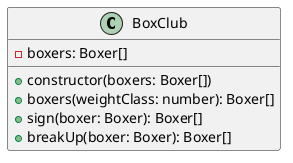 @startuml
class BoxClub {
    - boxers: Boxer[]

    + constructor(boxers: Boxer[])
    + boxers(weightClass: number): Boxer[]
    + sign(boxer: Boxer): Boxer[]
    + breakUp(boxer: Boxer): Boxer[]
}
@enduml